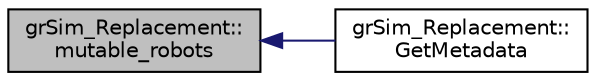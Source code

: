 digraph "grSim_Replacement::mutable_robots"
{
 // INTERACTIVE_SVG=YES
  edge [fontname="Helvetica",fontsize="10",labelfontname="Helvetica",labelfontsize="10"];
  node [fontname="Helvetica",fontsize="10",shape=record];
  rankdir="LR";
  Node1 [label="grSim_Replacement::\lmutable_robots",height=0.2,width=0.4,color="black", fillcolor="grey75", style="filled", fontcolor="black"];
  Node1 -> Node2 [dir="back",color="midnightblue",fontsize="10",style="solid",fontname="Helvetica"];
  Node2 [label="grSim_Replacement::\lGetMetadata",height=0.2,width=0.4,color="black", fillcolor="white", style="filled",URL="$d0/de6/classgr_sim___replacement.html#a7945ee5384a2f18aafcfc5f32db65a14"];
}
